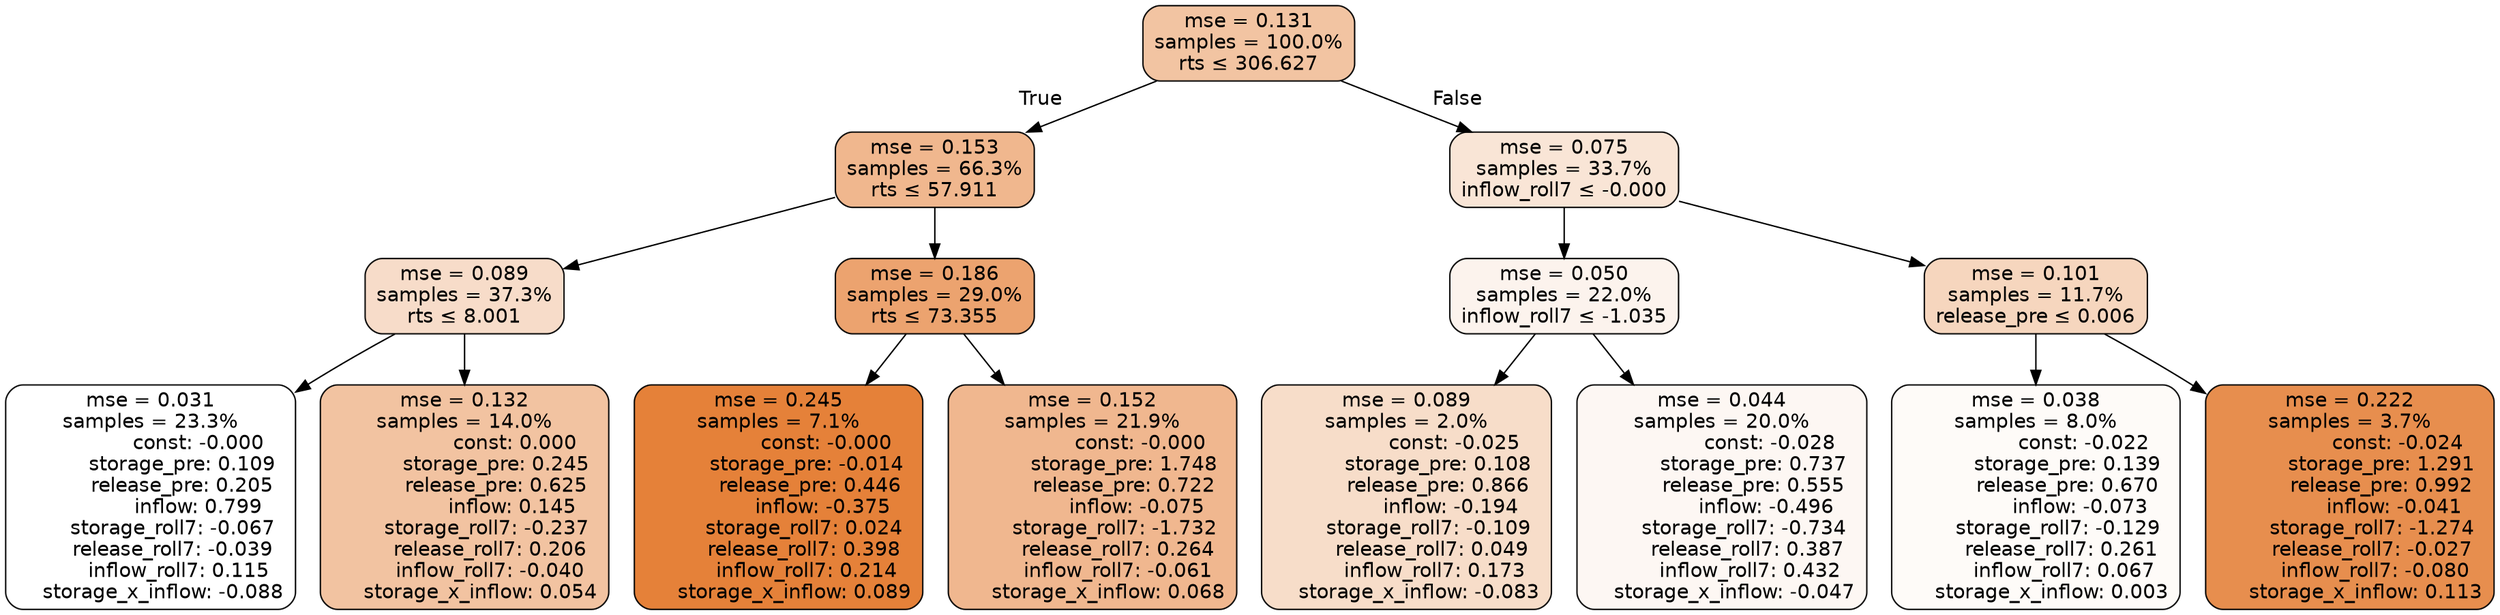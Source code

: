 digraph tree {
bgcolor="transparent"
node [shape=rectangle, style="filled, rounded", color="black", fontname=helvetica] ;
edge [fontname=helvetica] ;
	"0" [label="mse = 0.131
samples = 100.0%
rts &le; 306.627", fillcolor="#f2c4a2"]
	"1" [label="mse = 0.153
samples = 66.3%
rts &le; 57.911", fillcolor="#f0b78e"]
	"2" [label="mse = 0.089
samples = 37.3%
rts &le; 8.001", fillcolor="#f7dcc9"]
	"3" [label="mse = 0.031
samples = 23.3%
               const: -0.000
          storage_pre: 0.109
          release_pre: 0.205
               inflow: 0.799
       storage_roll7: -0.067
       release_roll7: -0.039
         inflow_roll7: 0.115
    storage_x_inflow: -0.088", fillcolor="#ffffff"]
	"4" [label="mse = 0.132
samples = 14.0%
                const: 0.000
          storage_pre: 0.245
          release_pre: 0.625
               inflow: 0.145
       storage_roll7: -0.237
        release_roll7: 0.206
        inflow_roll7: -0.040
     storage_x_inflow: 0.054", fillcolor="#f2c3a1"]
	"5" [label="mse = 0.186
samples = 29.0%
rts &le; 73.355", fillcolor="#eca36f"]
	"6" [label="mse = 0.245
samples = 7.1%
               const: -0.000
         storage_pre: -0.014
          release_pre: 0.446
              inflow: -0.375
        storage_roll7: 0.024
        release_roll7: 0.398
         inflow_roll7: 0.214
     storage_x_inflow: 0.089", fillcolor="#e58139"]
	"7" [label="mse = 0.152
samples = 21.9%
               const: -0.000
          storage_pre: 1.748
          release_pre: 0.722
              inflow: -0.075
       storage_roll7: -1.732
        release_roll7: 0.264
        inflow_roll7: -0.061
     storage_x_inflow: 0.068", fillcolor="#f0b78f"]
	"8" [label="mse = 0.075
samples = 33.7%
inflow_roll7 &le; -0.000", fillcolor="#f9e5d6"]
	"9" [label="mse = 0.050
samples = 22.0%
inflow_roll7 &le; -1.035", fillcolor="#fcf3ed"]
	"10" [label="mse = 0.089
samples = 2.0%
               const: -0.025
          storage_pre: 0.108
          release_pre: 0.866
              inflow: -0.194
       storage_roll7: -0.109
        release_roll7: 0.049
         inflow_roll7: 0.173
    storage_x_inflow: -0.083", fillcolor="#f7ddc9"]
	"11" [label="mse = 0.044
samples = 20.0%
               const: -0.028
          storage_pre: 0.737
          release_pre: 0.555
              inflow: -0.496
       storage_roll7: -0.734
        release_roll7: 0.387
         inflow_roll7: 0.432
    storage_x_inflow: -0.047", fillcolor="#fdf7f3"]
	"12" [label="mse = 0.101
samples = 11.7%
release_pre &le; 0.006", fillcolor="#f6d6be"]
	"13" [label="mse = 0.038
samples = 8.0%
               const: -0.022
          storage_pre: 0.139
          release_pre: 0.670
              inflow: -0.073
       storage_roll7: -0.129
        release_roll7: 0.261
         inflow_roll7: 0.067
     storage_x_inflow: 0.003", fillcolor="#fefbf8"]
	"14" [label="mse = 0.222
samples = 3.7%
               const: -0.024
          storage_pre: 1.291
          release_pre: 0.992
              inflow: -0.041
       storage_roll7: -1.274
       release_roll7: -0.027
        inflow_roll7: -0.080
     storage_x_inflow: 0.113", fillcolor="#e78e4e"]

	"0" -> "1" [labeldistance=2.5, labelangle=45, headlabel="True"]
	"1" -> "2"
	"2" -> "3"
	"2" -> "4"
	"1" -> "5"
	"5" -> "6"
	"5" -> "7"
	"0" -> "8" [labeldistance=2.5, labelangle=-45, headlabel="False"]
	"8" -> "9"
	"9" -> "10"
	"9" -> "11"
	"8" -> "12"
	"12" -> "13"
	"12" -> "14"
}